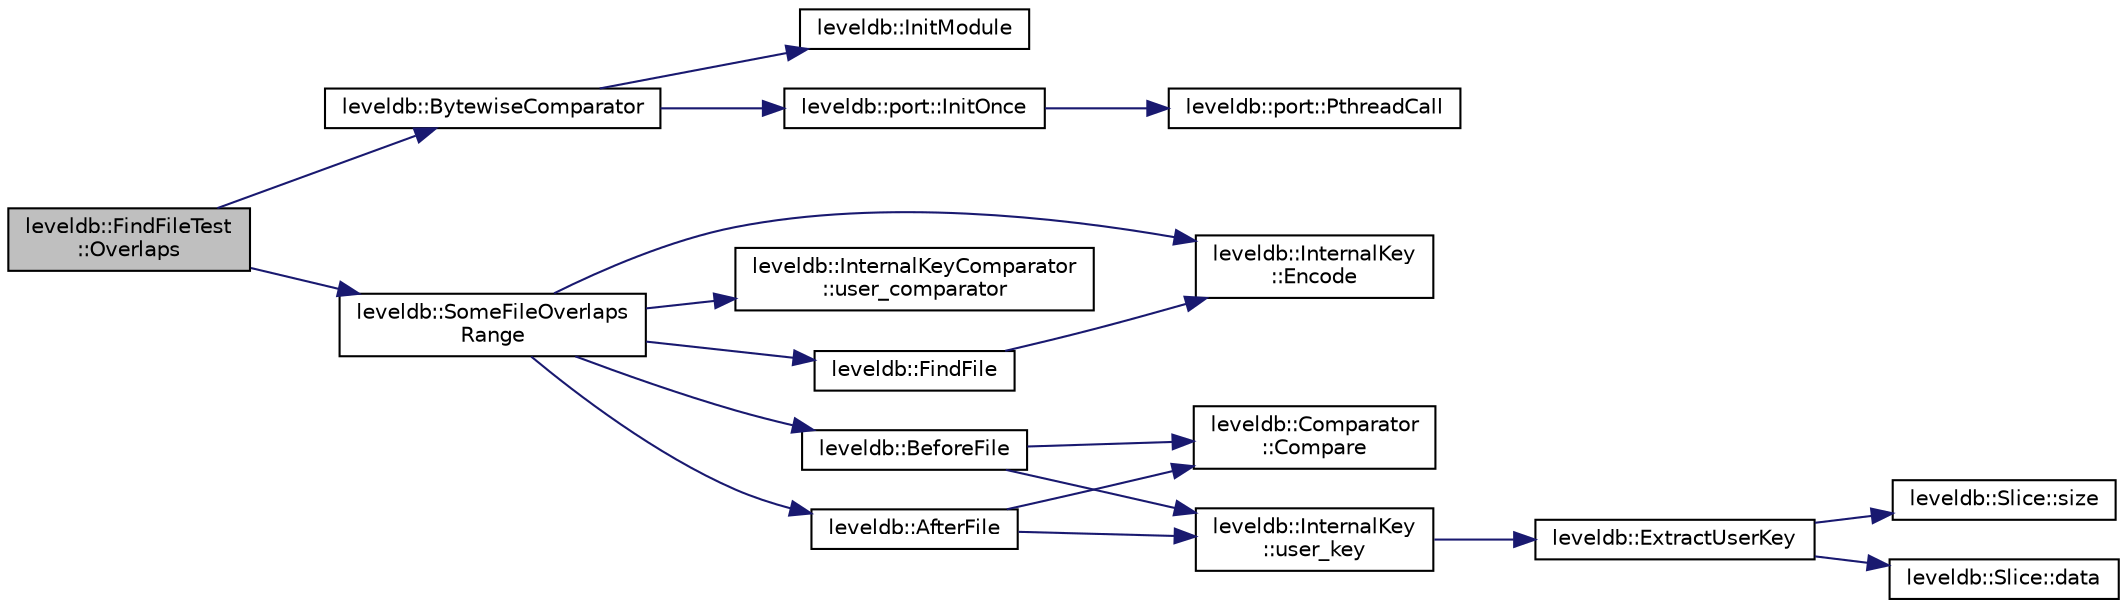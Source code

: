 digraph "leveldb::FindFileTest::Overlaps"
{
  edge [fontname="Helvetica",fontsize="10",labelfontname="Helvetica",labelfontsize="10"];
  node [fontname="Helvetica",fontsize="10",shape=record];
  rankdir="LR";
  Node1 [label="leveldb::FindFileTest\l::Overlaps",height=0.2,width=0.4,color="black", fillcolor="grey75", style="filled" fontcolor="black"];
  Node1 -> Node2 [color="midnightblue",fontsize="10",style="solid",fontname="Helvetica"];
  Node2 [label="leveldb::BytewiseComparator",height=0.2,width=0.4,color="black", fillcolor="white", style="filled",URL="$namespaceleveldb.html#acd67740962c806afe8f4098cb153d25c"];
  Node2 -> Node3 [color="midnightblue",fontsize="10",style="solid",fontname="Helvetica"];
  Node3 [label="leveldb::port::InitOnce",height=0.2,width=0.4,color="black", fillcolor="white", style="filled",URL="$namespaceleveldb_1_1port.html#a1493e91d494e6f0ea086a743a562e983"];
  Node3 -> Node4 [color="midnightblue",fontsize="10",style="solid",fontname="Helvetica"];
  Node4 [label="leveldb::port::PthreadCall",height=0.2,width=0.4,color="black", fillcolor="white", style="filled",URL="$namespaceleveldb_1_1port.html#a614e0b6f0b21d697fe4001dbe3d8798b"];
  Node2 -> Node5 [color="midnightblue",fontsize="10",style="solid",fontname="Helvetica"];
  Node5 [label="leveldb::InitModule",height=0.2,width=0.4,color="black", fillcolor="white", style="filled",URL="$namespaceleveldb.html#ab67c3d9849bf8b0c50bce72dea7dc16b"];
  Node1 -> Node6 [color="midnightblue",fontsize="10",style="solid",fontname="Helvetica"];
  Node6 [label="leveldb::SomeFileOverlaps\lRange",height=0.2,width=0.4,color="black", fillcolor="white", style="filled",URL="$namespaceleveldb.html#a1a6a370f17b20667b885b5b91159c5a9"];
  Node6 -> Node7 [color="midnightblue",fontsize="10",style="solid",fontname="Helvetica"];
  Node7 [label="leveldb::InternalKeyComparator\l::user_comparator",height=0.2,width=0.4,color="black", fillcolor="white", style="filled",URL="$classleveldb_1_1_internal_key_comparator.html#a86ca575a4560bb76e2bcebc0618abd31"];
  Node6 -> Node8 [color="midnightblue",fontsize="10",style="solid",fontname="Helvetica"];
  Node8 [label="leveldb::AfterFile",height=0.2,width=0.4,color="black", fillcolor="white", style="filled",URL="$namespaceleveldb.html#a7f9c247b8bae634426f95a6a4443ebfc"];
  Node8 -> Node9 [color="midnightblue",fontsize="10",style="solid",fontname="Helvetica"];
  Node9 [label="leveldb::Comparator\l::Compare",height=0.2,width=0.4,color="black", fillcolor="white", style="filled",URL="$structleveldb_1_1_comparator.html#a05dae6edcad3c7db23827c0233d74039"];
  Node8 -> Node10 [color="midnightblue",fontsize="10",style="solid",fontname="Helvetica"];
  Node10 [label="leveldb::InternalKey\l::user_key",height=0.2,width=0.4,color="black", fillcolor="white", style="filled",URL="$classleveldb_1_1_internal_key.html#a8eeee76862e806006549784fe21fff61"];
  Node10 -> Node11 [color="midnightblue",fontsize="10",style="solid",fontname="Helvetica"];
  Node11 [label="leveldb::ExtractUserKey",height=0.2,width=0.4,color="black", fillcolor="white", style="filled",URL="$namespaceleveldb.html#a1c889869840312393b805ad91a41b94f"];
  Node11 -> Node12 [color="midnightblue",fontsize="10",style="solid",fontname="Helvetica"];
  Node12 [label="leveldb::Slice::size",height=0.2,width=0.4,color="black", fillcolor="white", style="filled",URL="$classleveldb_1_1_slice.html#a947d3173f04f8a30553e89046daf91d5"];
  Node11 -> Node13 [color="midnightblue",fontsize="10",style="solid",fontname="Helvetica"];
  Node13 [label="leveldb::Slice::data",height=0.2,width=0.4,color="black", fillcolor="white", style="filled",URL="$classleveldb_1_1_slice.html#aa64861043d9deee6889461bf0593cf73"];
  Node6 -> Node14 [color="midnightblue",fontsize="10",style="solid",fontname="Helvetica"];
  Node14 [label="leveldb::BeforeFile",height=0.2,width=0.4,color="black", fillcolor="white", style="filled",URL="$namespaceleveldb.html#ad320b62435f131ca2217d00425cae151"];
  Node14 -> Node9 [color="midnightblue",fontsize="10",style="solid",fontname="Helvetica"];
  Node14 -> Node10 [color="midnightblue",fontsize="10",style="solid",fontname="Helvetica"];
  Node6 -> Node15 [color="midnightblue",fontsize="10",style="solid",fontname="Helvetica"];
  Node15 [label="leveldb::FindFile",height=0.2,width=0.4,color="black", fillcolor="white", style="filled",URL="$namespaceleveldb.html#a812c4c6cf8299e767535a59f2205df0c"];
  Node15 -> Node16 [color="midnightblue",fontsize="10",style="solid",fontname="Helvetica"];
  Node16 [label="leveldb::InternalKey\l::Encode",height=0.2,width=0.4,color="black", fillcolor="white", style="filled",URL="$classleveldb_1_1_internal_key.html#aed986eb7cb360bd6955097235ad267b6"];
  Node6 -> Node16 [color="midnightblue",fontsize="10",style="solid",fontname="Helvetica"];
}
